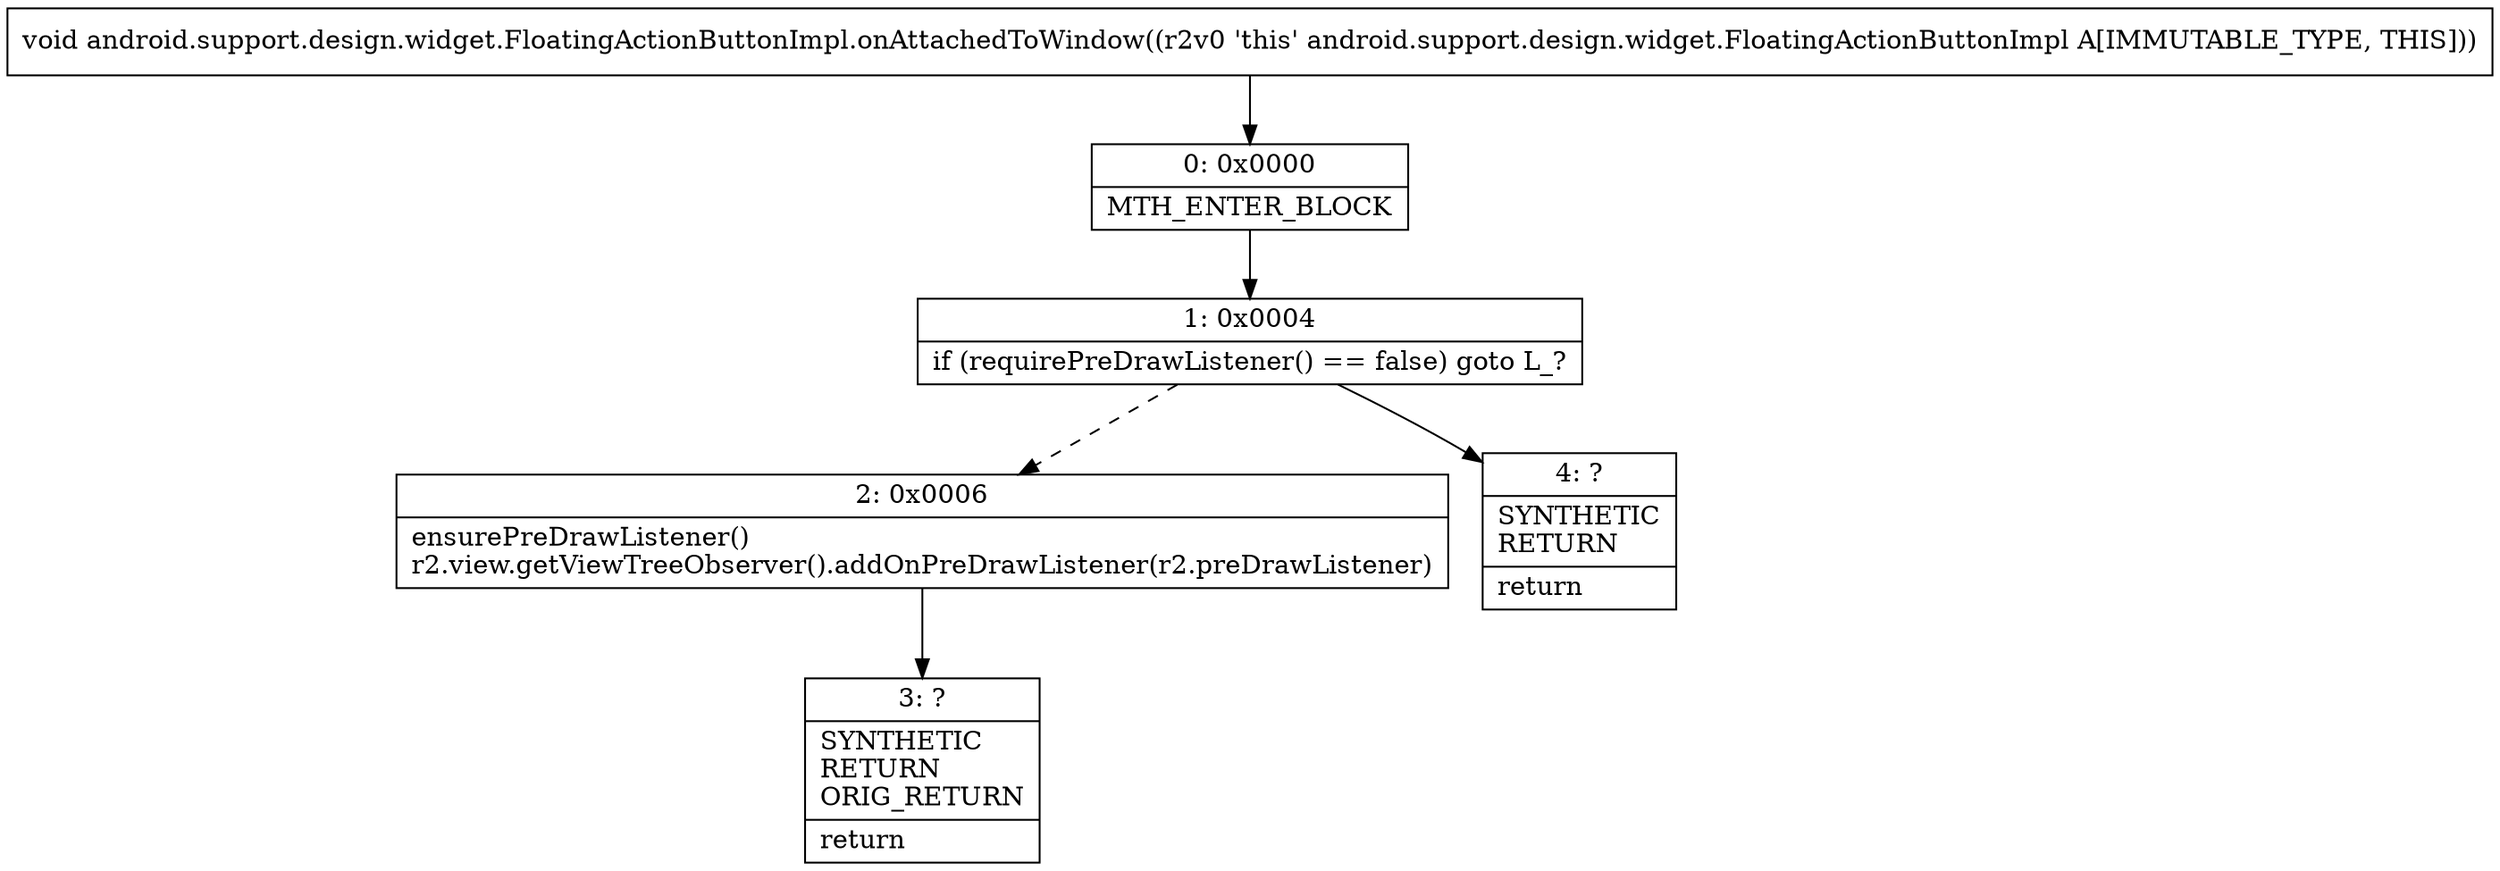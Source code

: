 digraph "CFG forandroid.support.design.widget.FloatingActionButtonImpl.onAttachedToWindow()V" {
Node_0 [shape=record,label="{0\:\ 0x0000|MTH_ENTER_BLOCK\l}"];
Node_1 [shape=record,label="{1\:\ 0x0004|if (requirePreDrawListener() == false) goto L_?\l}"];
Node_2 [shape=record,label="{2\:\ 0x0006|ensurePreDrawListener()\lr2.view.getViewTreeObserver().addOnPreDrawListener(r2.preDrawListener)\l}"];
Node_3 [shape=record,label="{3\:\ ?|SYNTHETIC\lRETURN\lORIG_RETURN\l|return\l}"];
Node_4 [shape=record,label="{4\:\ ?|SYNTHETIC\lRETURN\l|return\l}"];
MethodNode[shape=record,label="{void android.support.design.widget.FloatingActionButtonImpl.onAttachedToWindow((r2v0 'this' android.support.design.widget.FloatingActionButtonImpl A[IMMUTABLE_TYPE, THIS])) }"];
MethodNode -> Node_0;
Node_0 -> Node_1;
Node_1 -> Node_2[style=dashed];
Node_1 -> Node_4;
Node_2 -> Node_3;
}

